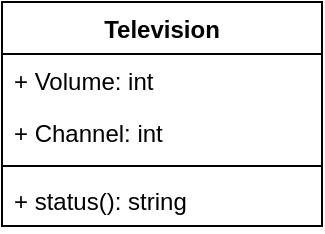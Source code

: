 <mxfile version="20.5.2" type="device"><diagram id="X9py96CFNTjQzzS2-pc7" name="Page-1"><mxGraphModel dx="1038" dy="547" grid="1" gridSize="10" guides="1" tooltips="1" connect="1" arrows="1" fold="1" page="1" pageScale="1" pageWidth="850" pageHeight="1100" math="0" shadow="0"><root><mxCell id="0"/><mxCell id="1" parent="0"/><mxCell id="FytXq78AP4_9juv3TEyM-1" value="Television" style="swimlane;fontStyle=1;align=center;verticalAlign=top;childLayout=stackLayout;horizontal=1;startSize=26;horizontalStack=0;resizeParent=1;resizeParentMax=0;resizeLast=0;collapsible=1;marginBottom=0;" vertex="1" parent="1"><mxGeometry x="340" y="240" width="160" height="112" as="geometry"/></mxCell><mxCell id="FytXq78AP4_9juv3TEyM-2" value="+ Volume: int" style="text;strokeColor=none;fillColor=none;align=left;verticalAlign=top;spacingLeft=4;spacingRight=4;overflow=hidden;rotatable=0;points=[[0,0.5],[1,0.5]];portConstraint=eastwest;" vertex="1" parent="FytXq78AP4_9juv3TEyM-1"><mxGeometry y="26" width="160" height="26" as="geometry"/></mxCell><mxCell id="FytXq78AP4_9juv3TEyM-5" value="+ Channel: int" style="text;strokeColor=none;fillColor=none;align=left;verticalAlign=top;spacingLeft=4;spacingRight=4;overflow=hidden;rotatable=0;points=[[0,0.5],[1,0.5]];portConstraint=eastwest;" vertex="1" parent="FytXq78AP4_9juv3TEyM-1"><mxGeometry y="52" width="160" height="26" as="geometry"/></mxCell><mxCell id="FytXq78AP4_9juv3TEyM-3" value="" style="line;strokeWidth=1;fillColor=none;align=left;verticalAlign=middle;spacingTop=-1;spacingLeft=3;spacingRight=3;rotatable=0;labelPosition=right;points=[];portConstraint=eastwest;strokeColor=inherit;" vertex="1" parent="FytXq78AP4_9juv3TEyM-1"><mxGeometry y="78" width="160" height="8" as="geometry"/></mxCell><mxCell id="FytXq78AP4_9juv3TEyM-4" value="+ status(): string" style="text;strokeColor=none;fillColor=none;align=left;verticalAlign=top;spacingLeft=4;spacingRight=4;overflow=hidden;rotatable=0;points=[[0,0.5],[1,0.5]];portConstraint=eastwest;" vertex="1" parent="FytXq78AP4_9juv3TEyM-1"><mxGeometry y="86" width="160" height="26" as="geometry"/></mxCell></root></mxGraphModel></diagram></mxfile>